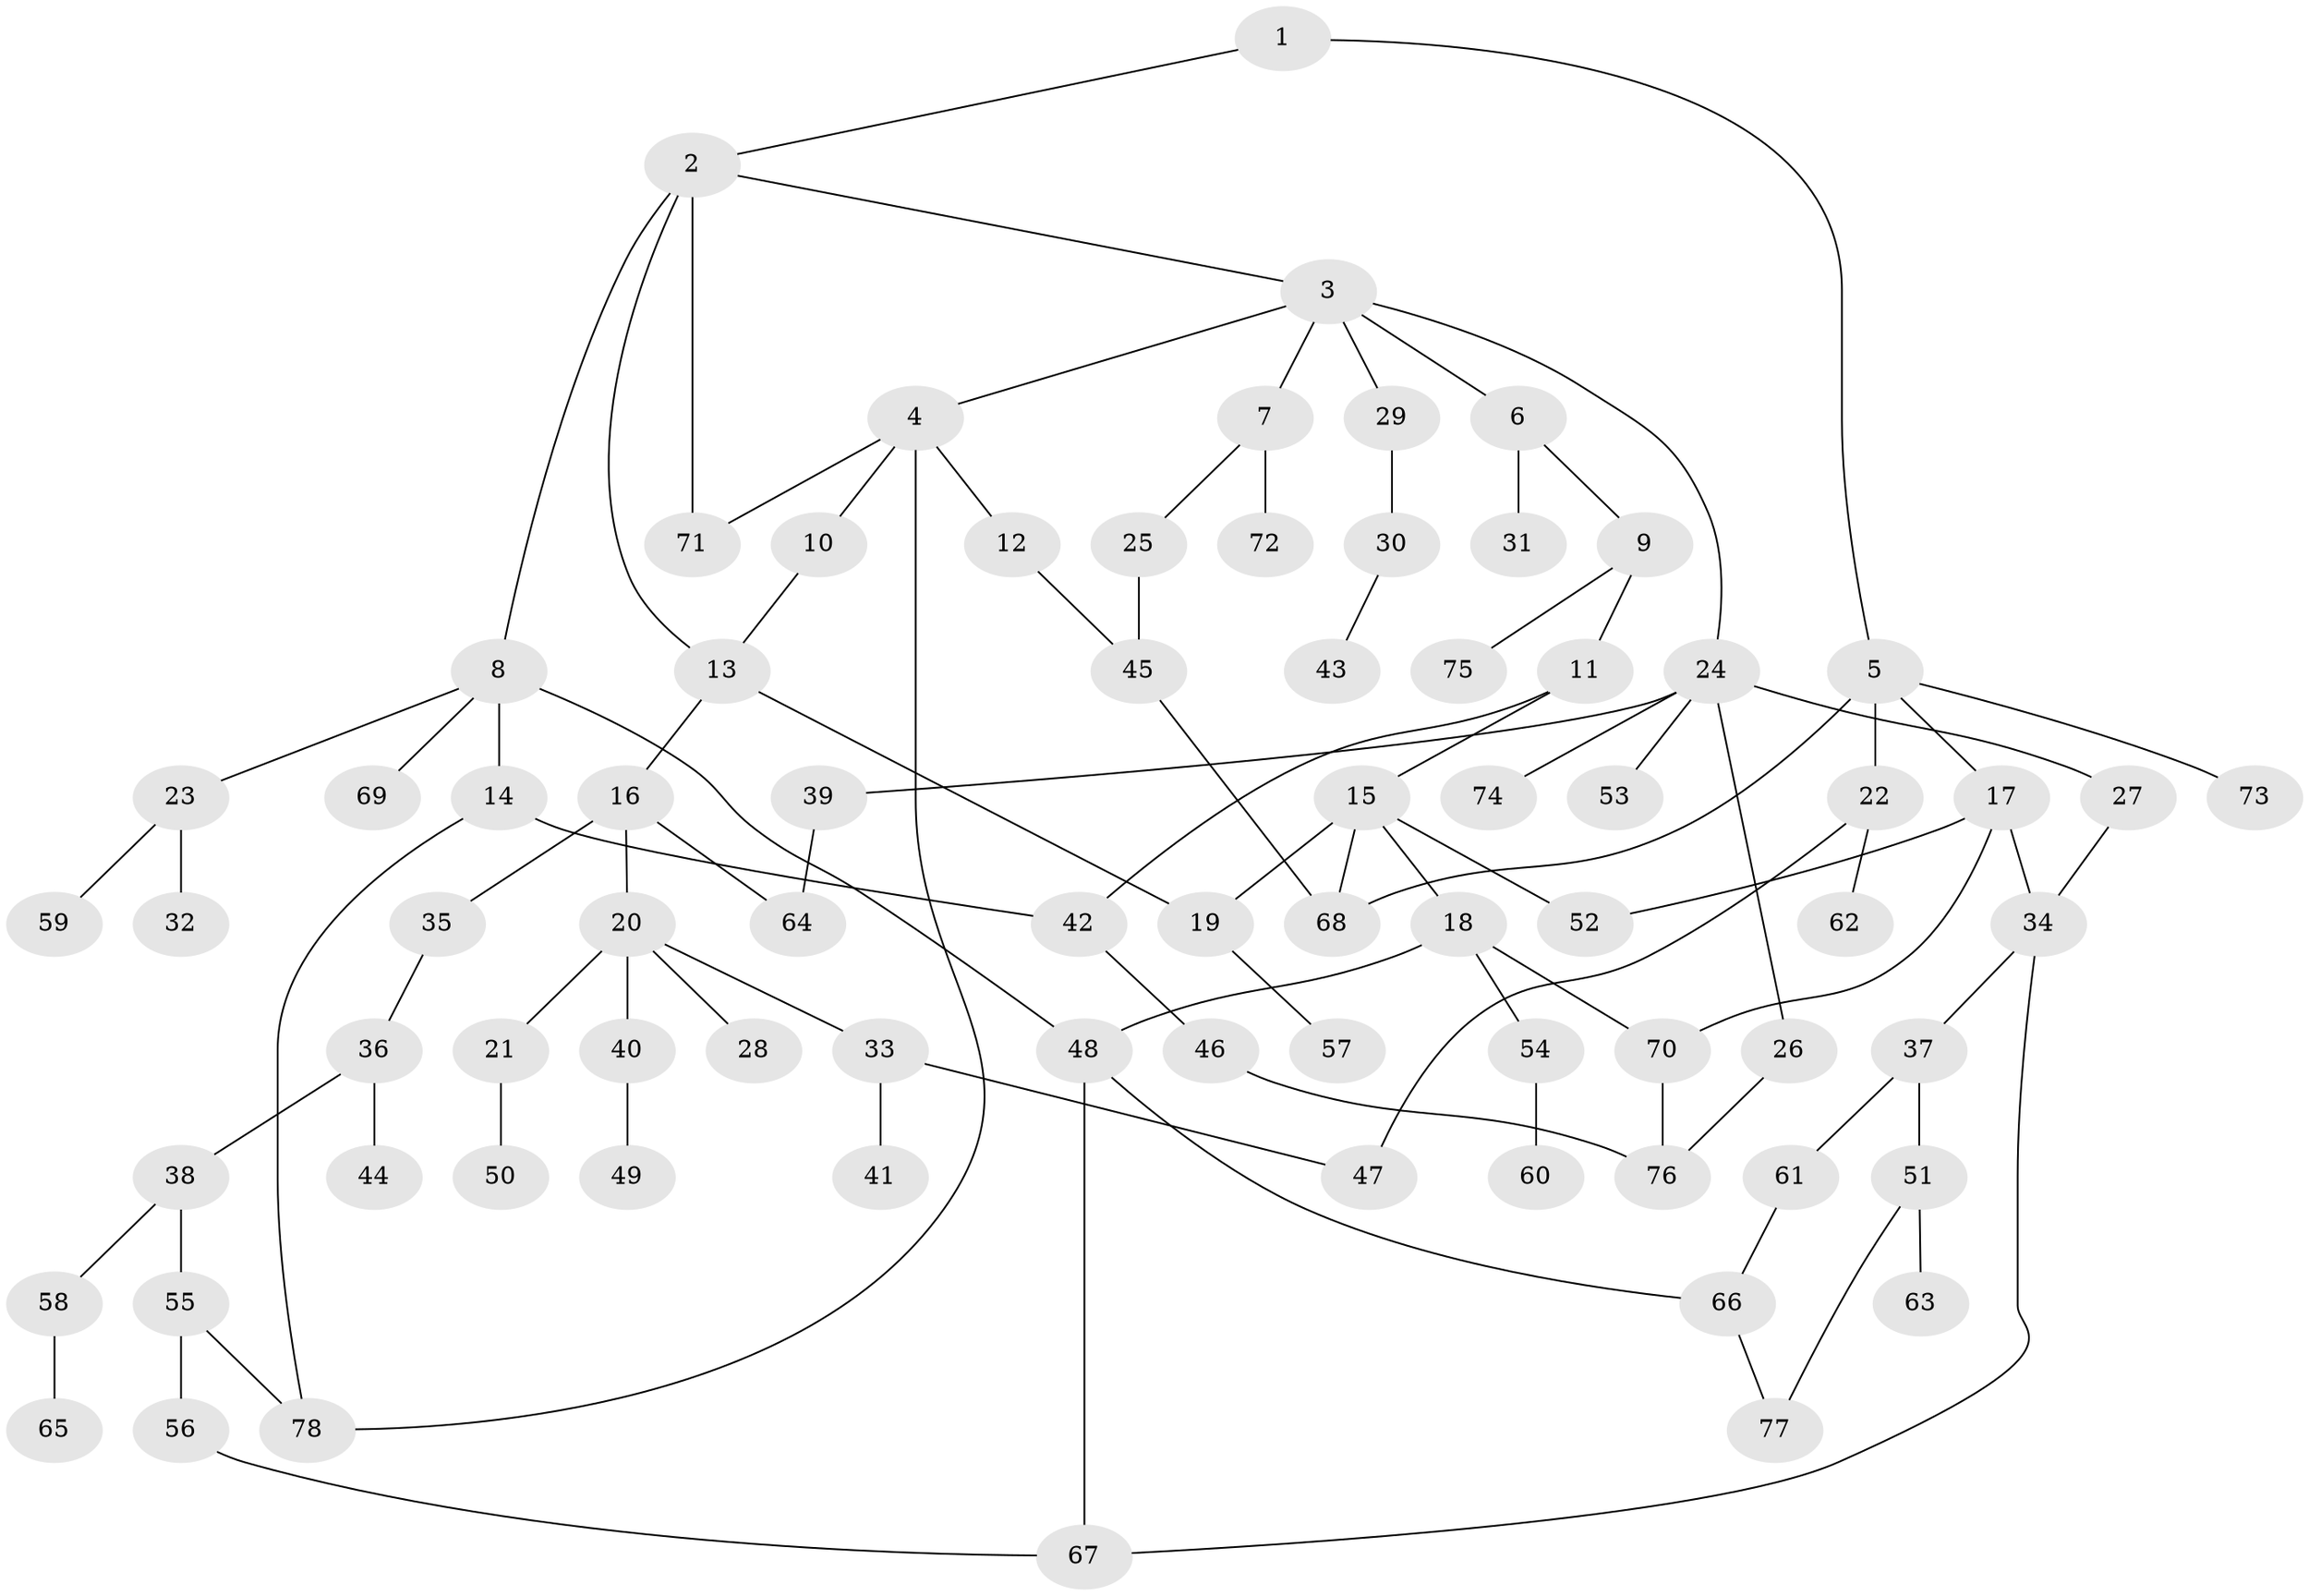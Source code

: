 // Generated by graph-tools (version 1.1) at 2025/34/03/09/25 02:34:08]
// undirected, 78 vertices, 98 edges
graph export_dot {
graph [start="1"]
  node [color=gray90,style=filled];
  1;
  2;
  3;
  4;
  5;
  6;
  7;
  8;
  9;
  10;
  11;
  12;
  13;
  14;
  15;
  16;
  17;
  18;
  19;
  20;
  21;
  22;
  23;
  24;
  25;
  26;
  27;
  28;
  29;
  30;
  31;
  32;
  33;
  34;
  35;
  36;
  37;
  38;
  39;
  40;
  41;
  42;
  43;
  44;
  45;
  46;
  47;
  48;
  49;
  50;
  51;
  52;
  53;
  54;
  55;
  56;
  57;
  58;
  59;
  60;
  61;
  62;
  63;
  64;
  65;
  66;
  67;
  68;
  69;
  70;
  71;
  72;
  73;
  74;
  75;
  76;
  77;
  78;
  1 -- 2;
  1 -- 5;
  2 -- 3;
  2 -- 8;
  2 -- 71;
  2 -- 13;
  3 -- 4;
  3 -- 6;
  3 -- 7;
  3 -- 24;
  3 -- 29;
  4 -- 10;
  4 -- 12;
  4 -- 71;
  4 -- 78;
  5 -- 17;
  5 -- 22;
  5 -- 73;
  5 -- 68;
  6 -- 9;
  6 -- 31;
  7 -- 25;
  7 -- 72;
  8 -- 14;
  8 -- 23;
  8 -- 69;
  8 -- 48;
  9 -- 11;
  9 -- 75;
  10 -- 13;
  11 -- 15;
  11 -- 42;
  12 -- 45;
  13 -- 16;
  13 -- 19;
  14 -- 42;
  14 -- 78;
  15 -- 18;
  15 -- 19;
  15 -- 68;
  15 -- 52;
  16 -- 20;
  16 -- 35;
  16 -- 64;
  17 -- 52;
  17 -- 70;
  17 -- 34;
  18 -- 48;
  18 -- 54;
  18 -- 70;
  19 -- 57;
  20 -- 21;
  20 -- 28;
  20 -- 33;
  20 -- 40;
  21 -- 50;
  22 -- 62;
  22 -- 47;
  23 -- 32;
  23 -- 59;
  24 -- 26;
  24 -- 27;
  24 -- 39;
  24 -- 53;
  24 -- 74;
  25 -- 45;
  26 -- 76;
  27 -- 34;
  29 -- 30;
  30 -- 43;
  33 -- 41;
  33 -- 47;
  34 -- 37;
  34 -- 67;
  35 -- 36;
  36 -- 38;
  36 -- 44;
  37 -- 51;
  37 -- 61;
  38 -- 55;
  38 -- 58;
  39 -- 64;
  40 -- 49;
  42 -- 46;
  45 -- 68;
  46 -- 76;
  48 -- 66;
  48 -- 67;
  51 -- 63;
  51 -- 77;
  54 -- 60;
  55 -- 56;
  55 -- 78;
  56 -- 67;
  58 -- 65;
  61 -- 66;
  66 -- 77;
  70 -- 76;
}

